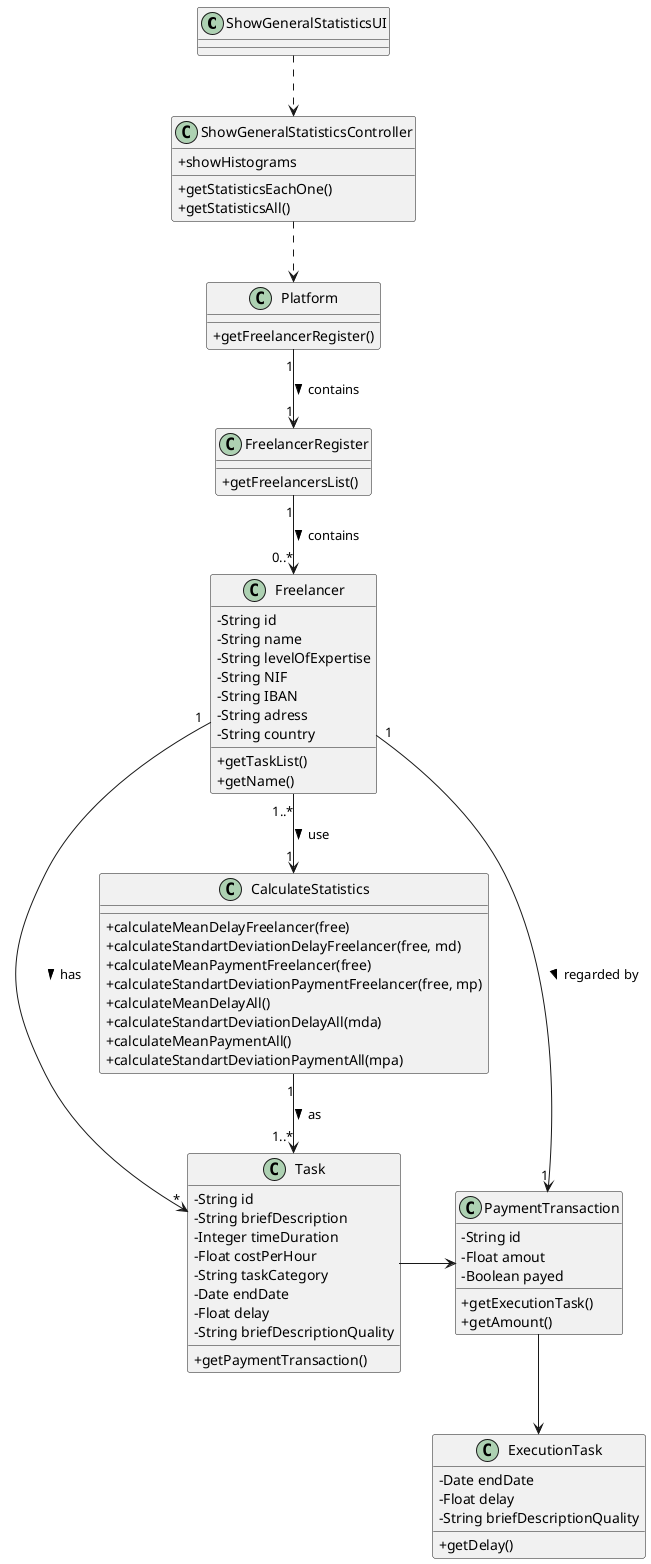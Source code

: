 @startuml
skinparam classAttributeIconSize 0

class ShowGeneralStatisticsUI {
  }

class ShowGeneralStatisticsController {
  +getStatisticsEachOne()
  +getStatisticsAll()
  +showHistograms
  }

class Platform {
  +getFreelancerRegister()
  }

class FreelancerRegister{
  +getFreelancersList()
  }

class Freelancer {
  -String id
  -String name
  -String levelOfExpertise
  -String NIF
  -String IBAN
  -String adress
  -String country
  +getTaskList()
  +getName()
  }


class Task {
  -String id
  -String briefDescription
  -Integer timeDuration
  -Float costPerHour
  -String taskCategory
  -Date endDate
  -Float delay
  -String briefDescriptionQuality
  +getPaymentTransaction()
  }

class PaymentTransaction{
  -String id
  -Float amout
  -Boolean payed
  +getExecutionTask()
  +getAmount()
  }

class ExecutionTask {
  -Date endDate
  -Float delay
  -String briefDescriptionQuality
  +getDelay()
  }

class CalculateStatistics {
  +calculateMeanDelayFreelancer(free)
  +calculateStandartDeviationDelayFreelancer(free, md)
  +calculateMeanPaymentFreelancer(free)
  + calculateStandartDeviationPaymentFreelancer(free, mp)
  +calculateMeanDelayAll()
  +calculateStandartDeviationDelayAll(mda)
  +calculateMeanPaymentAll()
  +calculateStandartDeviationPaymentAll(mpa)
  }

ShowGeneralStatisticsUI ..> ShowGeneralStatisticsController
ShowGeneralStatisticsController ..> Platform

Platform "1" --> "1" FreelancerRegister : contains >

FreelancerRegister "1" --> "0..*" Freelancer : contains >


Freelancer "1" --> "1" PaymentTransaction : regarded by >
Freelancer "1" --> "*" Task : has >
Freelancer "1..*" --> "1" CalculateStatistics : use >

CalculateStatistics "1"-->"1..*" Task : as >

Task -> PaymentTransaction

PaymentTransaction --> ExecutionTask


@enduml
